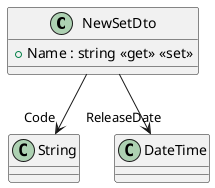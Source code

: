 @startuml
class NewSetDto {
    + Name : string <<get>> <<set>>
}
NewSetDto --> "Code" String
NewSetDto --> "ReleaseDate" DateTime
@enduml
